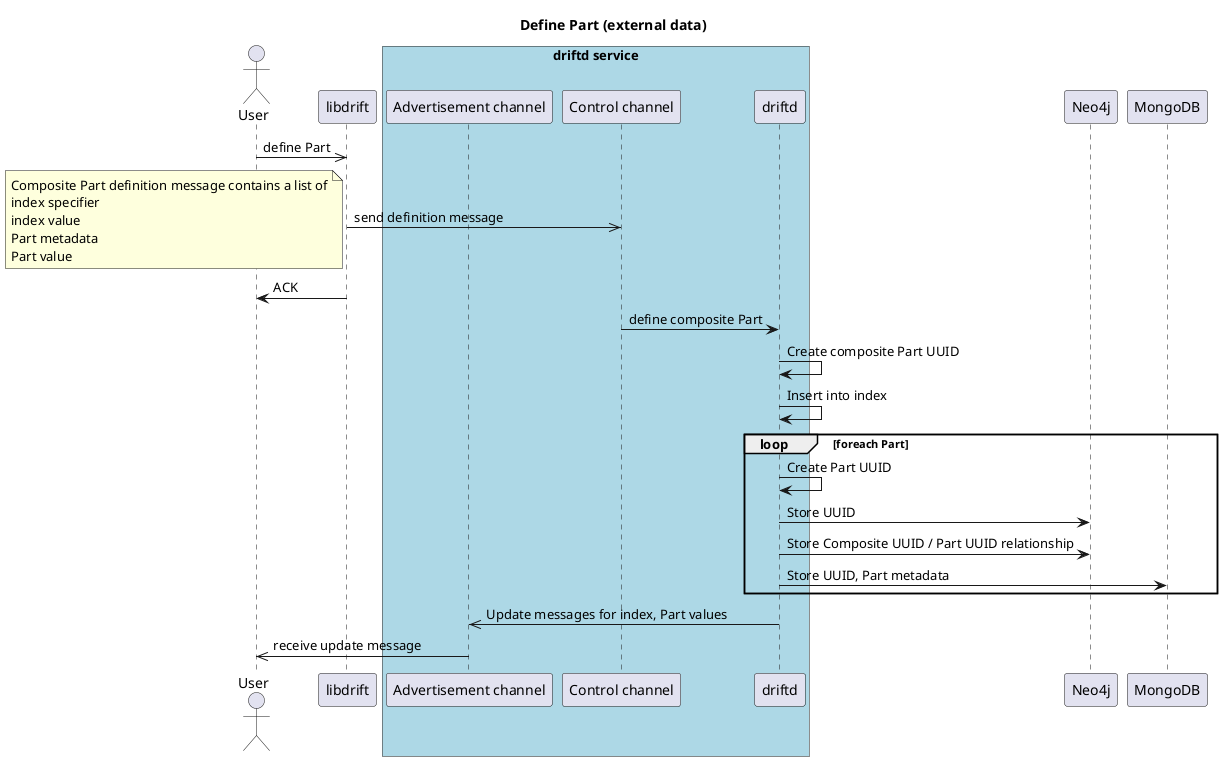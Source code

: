 @startuml composite.png
title Define Part (external data)

actor User
participant "libdrift" as A

box "driftd service" #LightBlue

participant "Advertisement channel" as B
participant "Control channel" as C
participant "driftd" as D
end box

participant "Neo4j" as N
participant "MongoDB" as M


User ->> A: define Part
A ->> C : send definition message
note left
     Composite Part definition message contains a list of
     index specifier
     index value
     Part metadata
     Part value
end note    

A -> User : ACK
C -> D : define composite Part

D -> D : Create composite Part UUID
D -> D : Insert into index

loop foreach Part
D -> D : Create Part UUID
D -> N : Store UUID
D -> N : Store Composite UUID / Part UUID relationship
D -> M : Store UUID, Part metadata
end

D ->> B : Update messages for index, Part values

B ->> User : receive update message

@enduml

